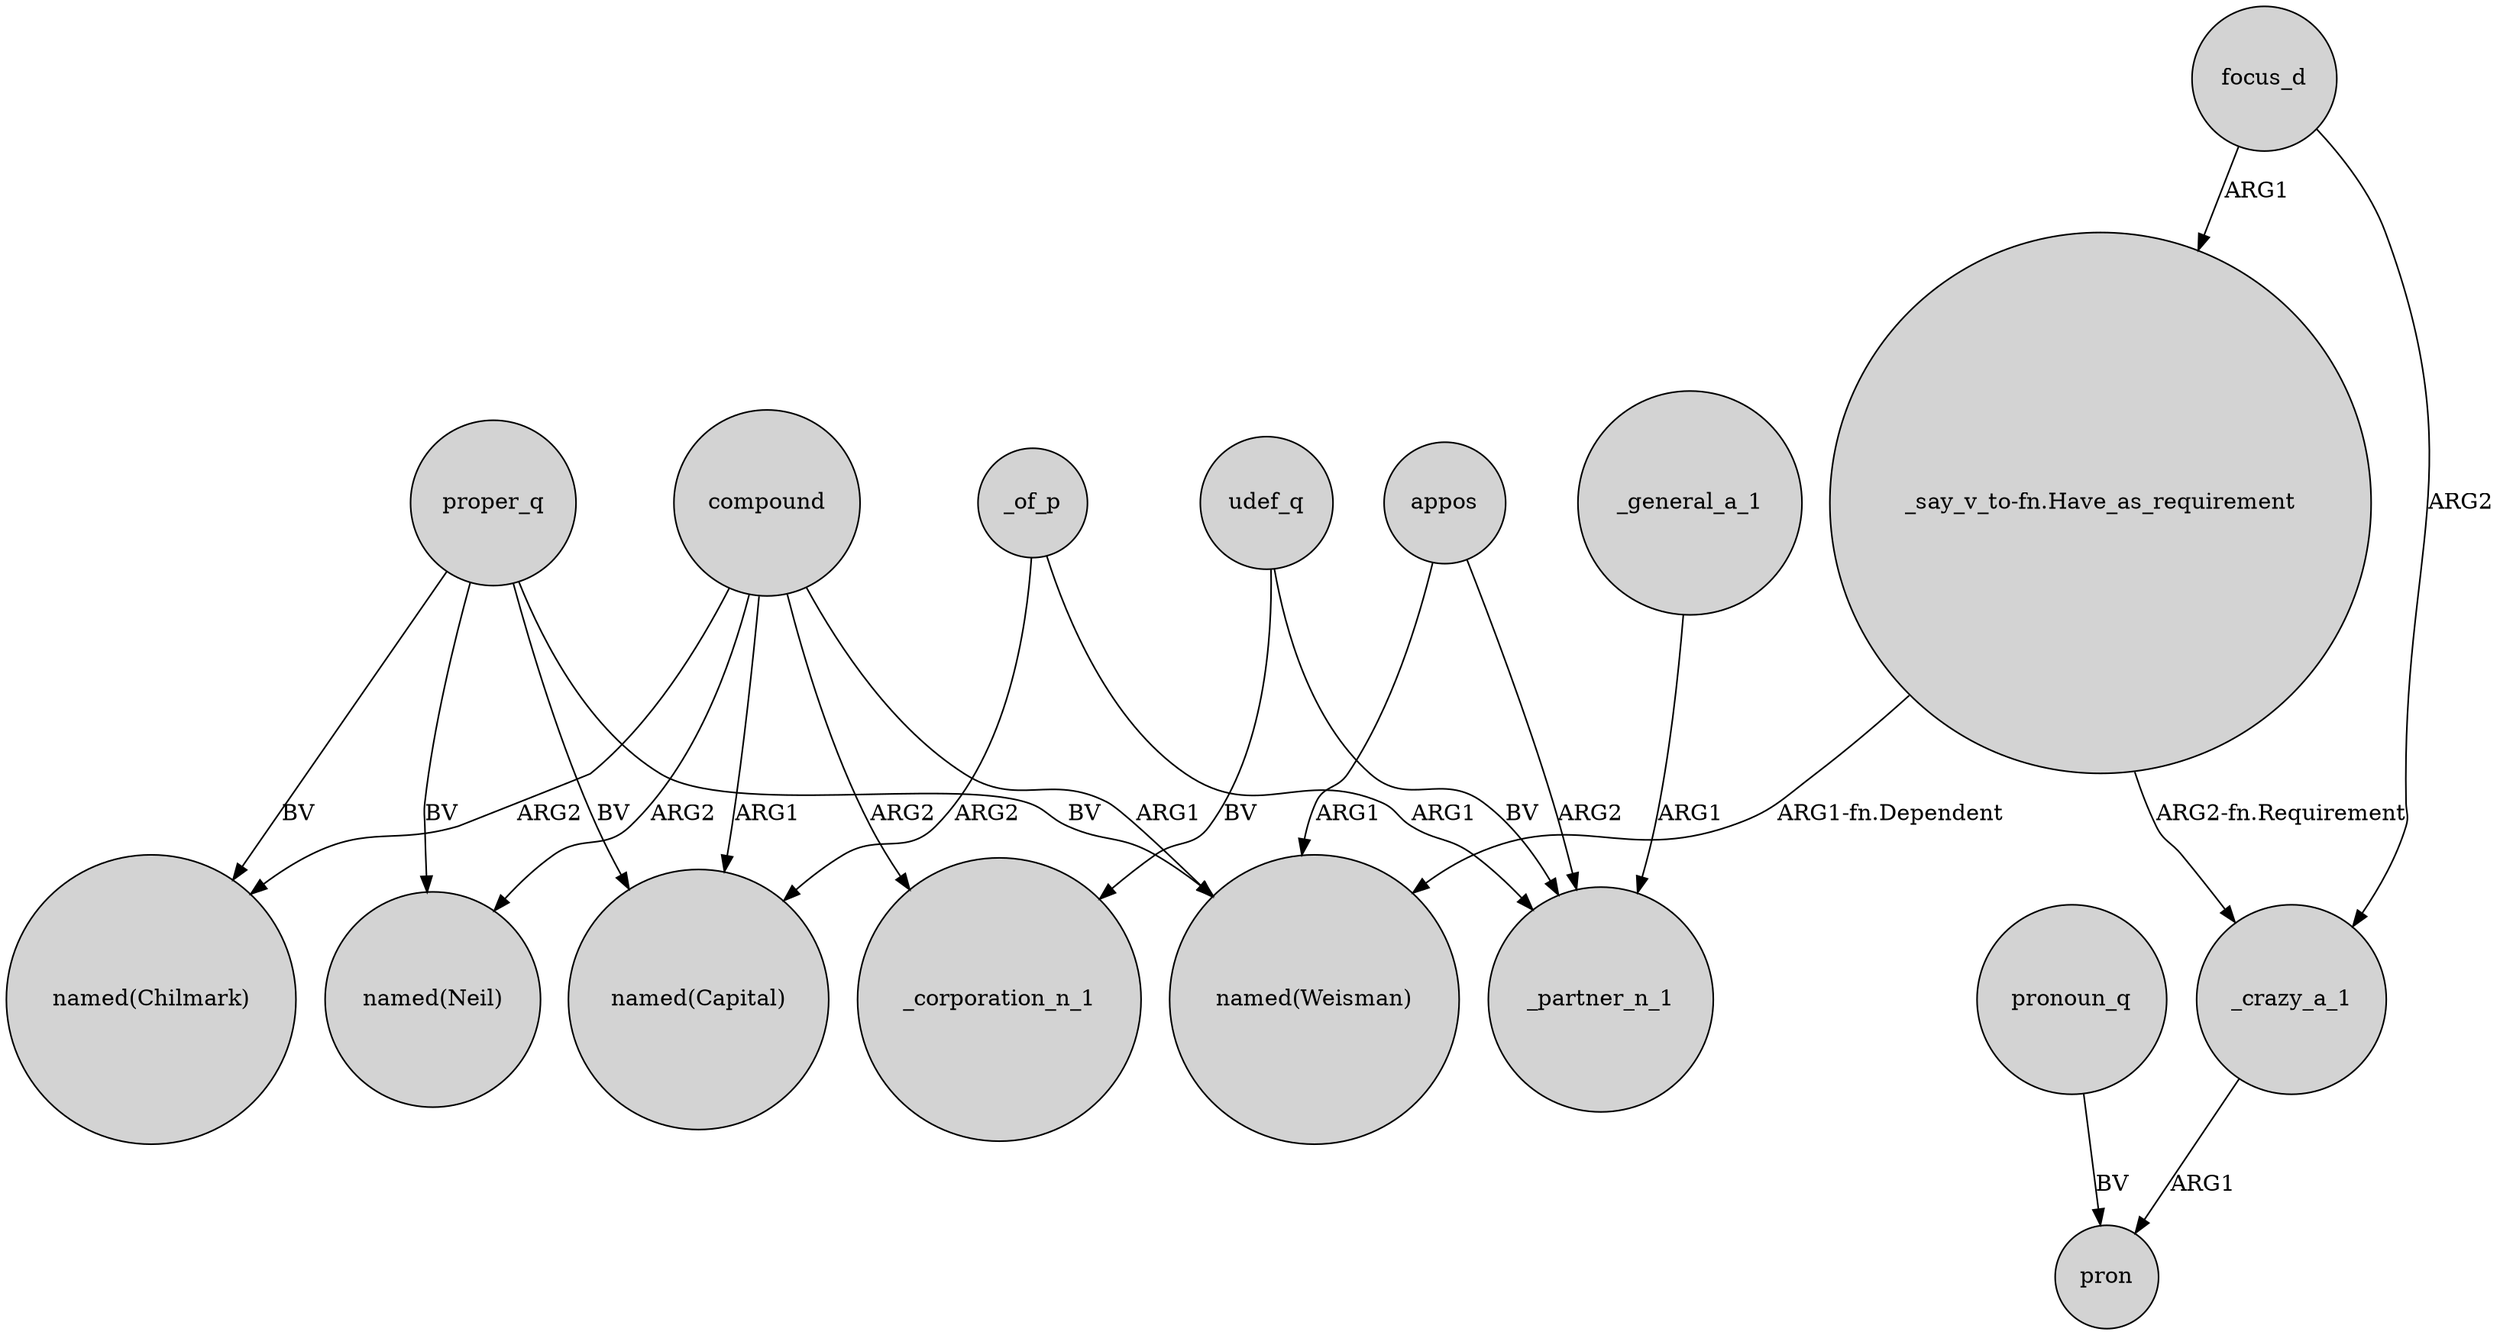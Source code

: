 digraph {
	node [shape=circle style=filled]
	_of_p -> "named(Capital)" [label=ARG2]
	focus_d -> _crazy_a_1 [label=ARG2]
	compound -> "named(Neil)" [label=ARG2]
	appos -> "named(Weisman)" [label=ARG1]
	proper_q -> "named(Capital)" [label=BV]
	compound -> "named(Weisman)" [label=ARG1]
	focus_d -> "_say_v_to-fn.Have_as_requirement" [label=ARG1]
	appos -> _partner_n_1 [label=ARG2]
	proper_q -> "named(Weisman)" [label=BV]
	"_say_v_to-fn.Have_as_requirement" -> _crazy_a_1 [label="ARG2-fn.Requirement"]
	proper_q -> "named(Neil)" [label=BV]
	_crazy_a_1 -> pron [label=ARG1]
	pronoun_q -> pron [label=BV]
	udef_q -> _partner_n_1 [label=BV]
	"_say_v_to-fn.Have_as_requirement" -> "named(Weisman)" [label="ARG1-fn.Dependent"]
	proper_q -> "named(Chilmark)" [label=BV]
	compound -> "named(Chilmark)" [label=ARG2]
	compound -> _corporation_n_1 [label=ARG2]
	udef_q -> _corporation_n_1 [label=BV]
	_general_a_1 -> _partner_n_1 [label=ARG1]
	compound -> "named(Capital)" [label=ARG1]
	_of_p -> _partner_n_1 [label=ARG1]
}

